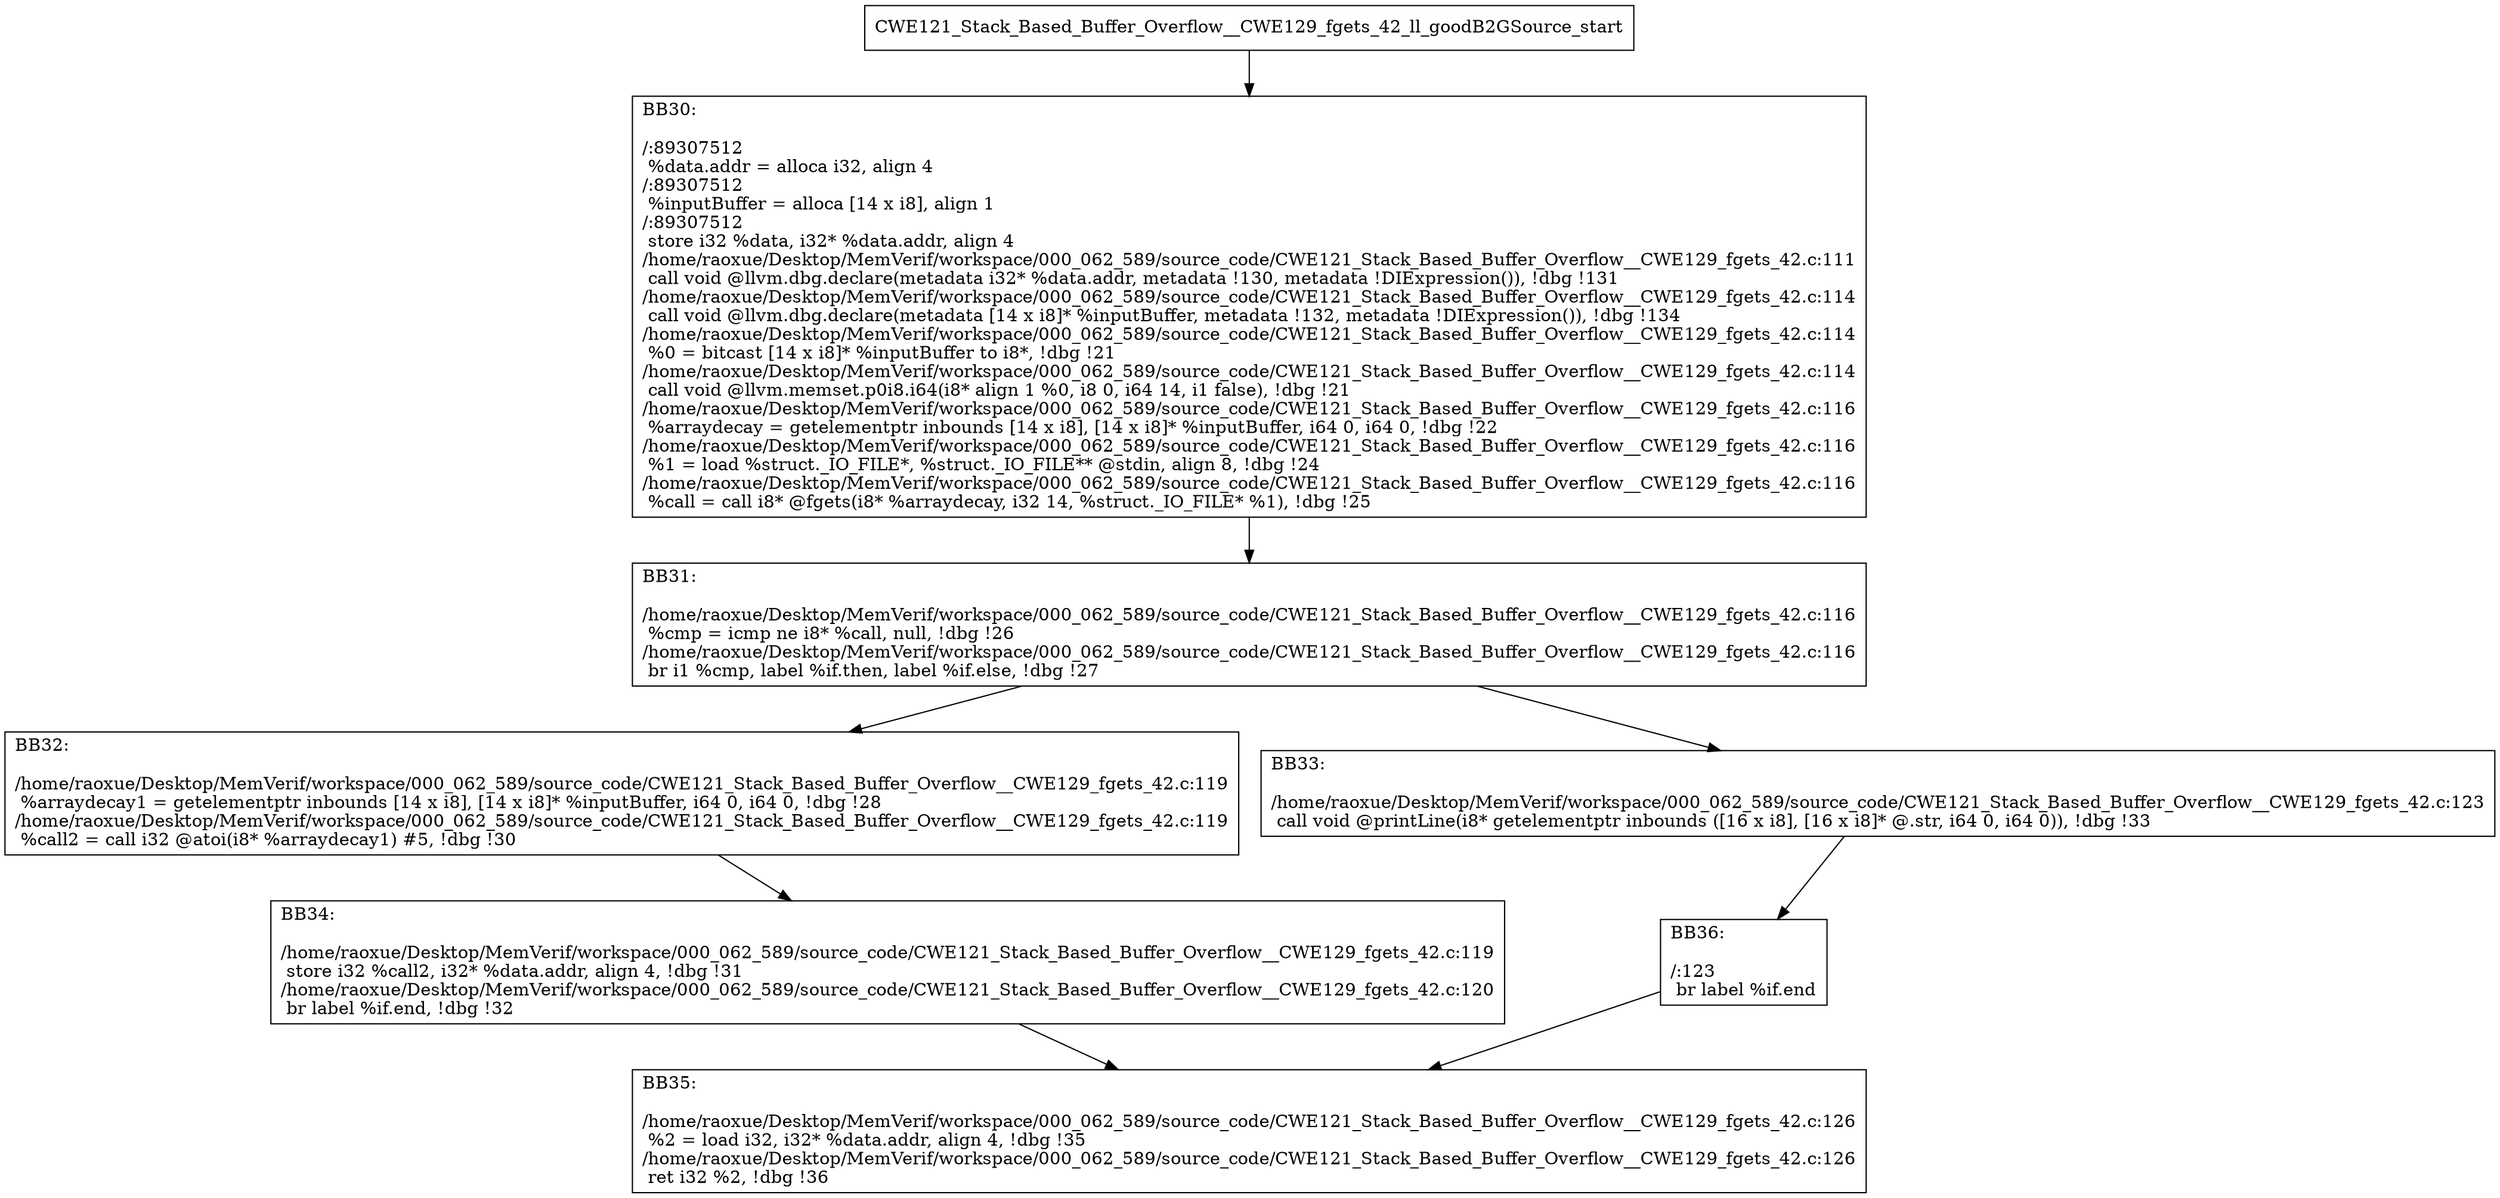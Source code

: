 digraph "CFG for'CWE121_Stack_Based_Buffer_Overflow__CWE129_fgets_42_ll_goodB2GSource' function" {
	BBCWE121_Stack_Based_Buffer_Overflow__CWE129_fgets_42_ll_goodB2GSource_start[shape=record,label="{CWE121_Stack_Based_Buffer_Overflow__CWE129_fgets_42_ll_goodB2GSource_start}"];
	BBCWE121_Stack_Based_Buffer_Overflow__CWE129_fgets_42_ll_goodB2GSource_start-> CWE121_Stack_Based_Buffer_Overflow__CWE129_fgets_42_ll_goodB2GSourceBB30;
	CWE121_Stack_Based_Buffer_Overflow__CWE129_fgets_42_ll_goodB2GSourceBB30 [shape=record, label="{BB30:\l\l/:89307512\l
  %data.addr = alloca i32, align 4\l
/:89307512\l
  %inputBuffer = alloca [14 x i8], align 1\l
/:89307512\l
  store i32 %data, i32* %data.addr, align 4\l
/home/raoxue/Desktop/MemVerif/workspace/000_062_589/source_code/CWE121_Stack_Based_Buffer_Overflow__CWE129_fgets_42.c:111\l
  call void @llvm.dbg.declare(metadata i32* %data.addr, metadata !130, metadata !DIExpression()), !dbg !131\l
/home/raoxue/Desktop/MemVerif/workspace/000_062_589/source_code/CWE121_Stack_Based_Buffer_Overflow__CWE129_fgets_42.c:114\l
  call void @llvm.dbg.declare(metadata [14 x i8]* %inputBuffer, metadata !132, metadata !DIExpression()), !dbg !134\l
/home/raoxue/Desktop/MemVerif/workspace/000_062_589/source_code/CWE121_Stack_Based_Buffer_Overflow__CWE129_fgets_42.c:114\l
  %0 = bitcast [14 x i8]* %inputBuffer to i8*, !dbg !21\l
/home/raoxue/Desktop/MemVerif/workspace/000_062_589/source_code/CWE121_Stack_Based_Buffer_Overflow__CWE129_fgets_42.c:114\l
  call void @llvm.memset.p0i8.i64(i8* align 1 %0, i8 0, i64 14, i1 false), !dbg !21\l
/home/raoxue/Desktop/MemVerif/workspace/000_062_589/source_code/CWE121_Stack_Based_Buffer_Overflow__CWE129_fgets_42.c:116\l
  %arraydecay = getelementptr inbounds [14 x i8], [14 x i8]* %inputBuffer, i64 0, i64 0, !dbg !22\l
/home/raoxue/Desktop/MemVerif/workspace/000_062_589/source_code/CWE121_Stack_Based_Buffer_Overflow__CWE129_fgets_42.c:116\l
  %1 = load %struct._IO_FILE*, %struct._IO_FILE** @stdin, align 8, !dbg !24\l
/home/raoxue/Desktop/MemVerif/workspace/000_062_589/source_code/CWE121_Stack_Based_Buffer_Overflow__CWE129_fgets_42.c:116\l
  %call = call i8* @fgets(i8* %arraydecay, i32 14, %struct._IO_FILE* %1), !dbg !25\l
}"];
	CWE121_Stack_Based_Buffer_Overflow__CWE129_fgets_42_ll_goodB2GSourceBB30-> CWE121_Stack_Based_Buffer_Overflow__CWE129_fgets_42_ll_goodB2GSourceBB31;
	CWE121_Stack_Based_Buffer_Overflow__CWE129_fgets_42_ll_goodB2GSourceBB31 [shape=record, label="{BB31:\l\l/home/raoxue/Desktop/MemVerif/workspace/000_062_589/source_code/CWE121_Stack_Based_Buffer_Overflow__CWE129_fgets_42.c:116\l
  %cmp = icmp ne i8* %call, null, !dbg !26\l
/home/raoxue/Desktop/MemVerif/workspace/000_062_589/source_code/CWE121_Stack_Based_Buffer_Overflow__CWE129_fgets_42.c:116\l
  br i1 %cmp, label %if.then, label %if.else, !dbg !27\l
}"];
	CWE121_Stack_Based_Buffer_Overflow__CWE129_fgets_42_ll_goodB2GSourceBB31-> CWE121_Stack_Based_Buffer_Overflow__CWE129_fgets_42_ll_goodB2GSourceBB32;
	CWE121_Stack_Based_Buffer_Overflow__CWE129_fgets_42_ll_goodB2GSourceBB31-> CWE121_Stack_Based_Buffer_Overflow__CWE129_fgets_42_ll_goodB2GSourceBB33;
	CWE121_Stack_Based_Buffer_Overflow__CWE129_fgets_42_ll_goodB2GSourceBB32 [shape=record, label="{BB32:\l\l/home/raoxue/Desktop/MemVerif/workspace/000_062_589/source_code/CWE121_Stack_Based_Buffer_Overflow__CWE129_fgets_42.c:119\l
  %arraydecay1 = getelementptr inbounds [14 x i8], [14 x i8]* %inputBuffer, i64 0, i64 0, !dbg !28\l
/home/raoxue/Desktop/MemVerif/workspace/000_062_589/source_code/CWE121_Stack_Based_Buffer_Overflow__CWE129_fgets_42.c:119\l
  %call2 = call i32 @atoi(i8* %arraydecay1) #5, !dbg !30\l
}"];
	CWE121_Stack_Based_Buffer_Overflow__CWE129_fgets_42_ll_goodB2GSourceBB32-> CWE121_Stack_Based_Buffer_Overflow__CWE129_fgets_42_ll_goodB2GSourceBB34;
	CWE121_Stack_Based_Buffer_Overflow__CWE129_fgets_42_ll_goodB2GSourceBB34 [shape=record, label="{BB34:\l\l/home/raoxue/Desktop/MemVerif/workspace/000_062_589/source_code/CWE121_Stack_Based_Buffer_Overflow__CWE129_fgets_42.c:119\l
  store i32 %call2, i32* %data.addr, align 4, !dbg !31\l
/home/raoxue/Desktop/MemVerif/workspace/000_062_589/source_code/CWE121_Stack_Based_Buffer_Overflow__CWE129_fgets_42.c:120\l
  br label %if.end, !dbg !32\l
}"];
	CWE121_Stack_Based_Buffer_Overflow__CWE129_fgets_42_ll_goodB2GSourceBB34-> CWE121_Stack_Based_Buffer_Overflow__CWE129_fgets_42_ll_goodB2GSourceBB35;
	CWE121_Stack_Based_Buffer_Overflow__CWE129_fgets_42_ll_goodB2GSourceBB33 [shape=record, label="{BB33:\l\l/home/raoxue/Desktop/MemVerif/workspace/000_062_589/source_code/CWE121_Stack_Based_Buffer_Overflow__CWE129_fgets_42.c:123\l
  call void @printLine(i8* getelementptr inbounds ([16 x i8], [16 x i8]* @.str, i64 0, i64 0)), !dbg !33\l
}"];
	CWE121_Stack_Based_Buffer_Overflow__CWE129_fgets_42_ll_goodB2GSourceBB33-> CWE121_Stack_Based_Buffer_Overflow__CWE129_fgets_42_ll_goodB2GSourceBB36;
	CWE121_Stack_Based_Buffer_Overflow__CWE129_fgets_42_ll_goodB2GSourceBB36 [shape=record, label="{BB36:\l\l/:123\l
  br label %if.end\l
}"];
	CWE121_Stack_Based_Buffer_Overflow__CWE129_fgets_42_ll_goodB2GSourceBB36-> CWE121_Stack_Based_Buffer_Overflow__CWE129_fgets_42_ll_goodB2GSourceBB35;
	CWE121_Stack_Based_Buffer_Overflow__CWE129_fgets_42_ll_goodB2GSourceBB35 [shape=record, label="{BB35:\l\l/home/raoxue/Desktop/MemVerif/workspace/000_062_589/source_code/CWE121_Stack_Based_Buffer_Overflow__CWE129_fgets_42.c:126\l
  %2 = load i32, i32* %data.addr, align 4, !dbg !35\l
/home/raoxue/Desktop/MemVerif/workspace/000_062_589/source_code/CWE121_Stack_Based_Buffer_Overflow__CWE129_fgets_42.c:126\l
  ret i32 %2, !dbg !36\l
}"];
}
